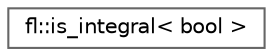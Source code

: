 digraph "Graphical Class Hierarchy"
{
 // INTERACTIVE_SVG=YES
 // LATEX_PDF_SIZE
  bgcolor="transparent";
  edge [fontname=Helvetica,fontsize=10,labelfontname=Helvetica,labelfontsize=10];
  node [fontname=Helvetica,fontsize=10,shape=box,height=0.2,width=0.4];
  rankdir="LR";
  Node0 [id="Node000000",label="fl::is_integral\< bool \>",height=0.2,width=0.4,color="grey40", fillcolor="white", style="filled",URL="$dc/d6a/structfl_1_1is__integral_3_01bool_01_4.html",tooltip=" "];
}
